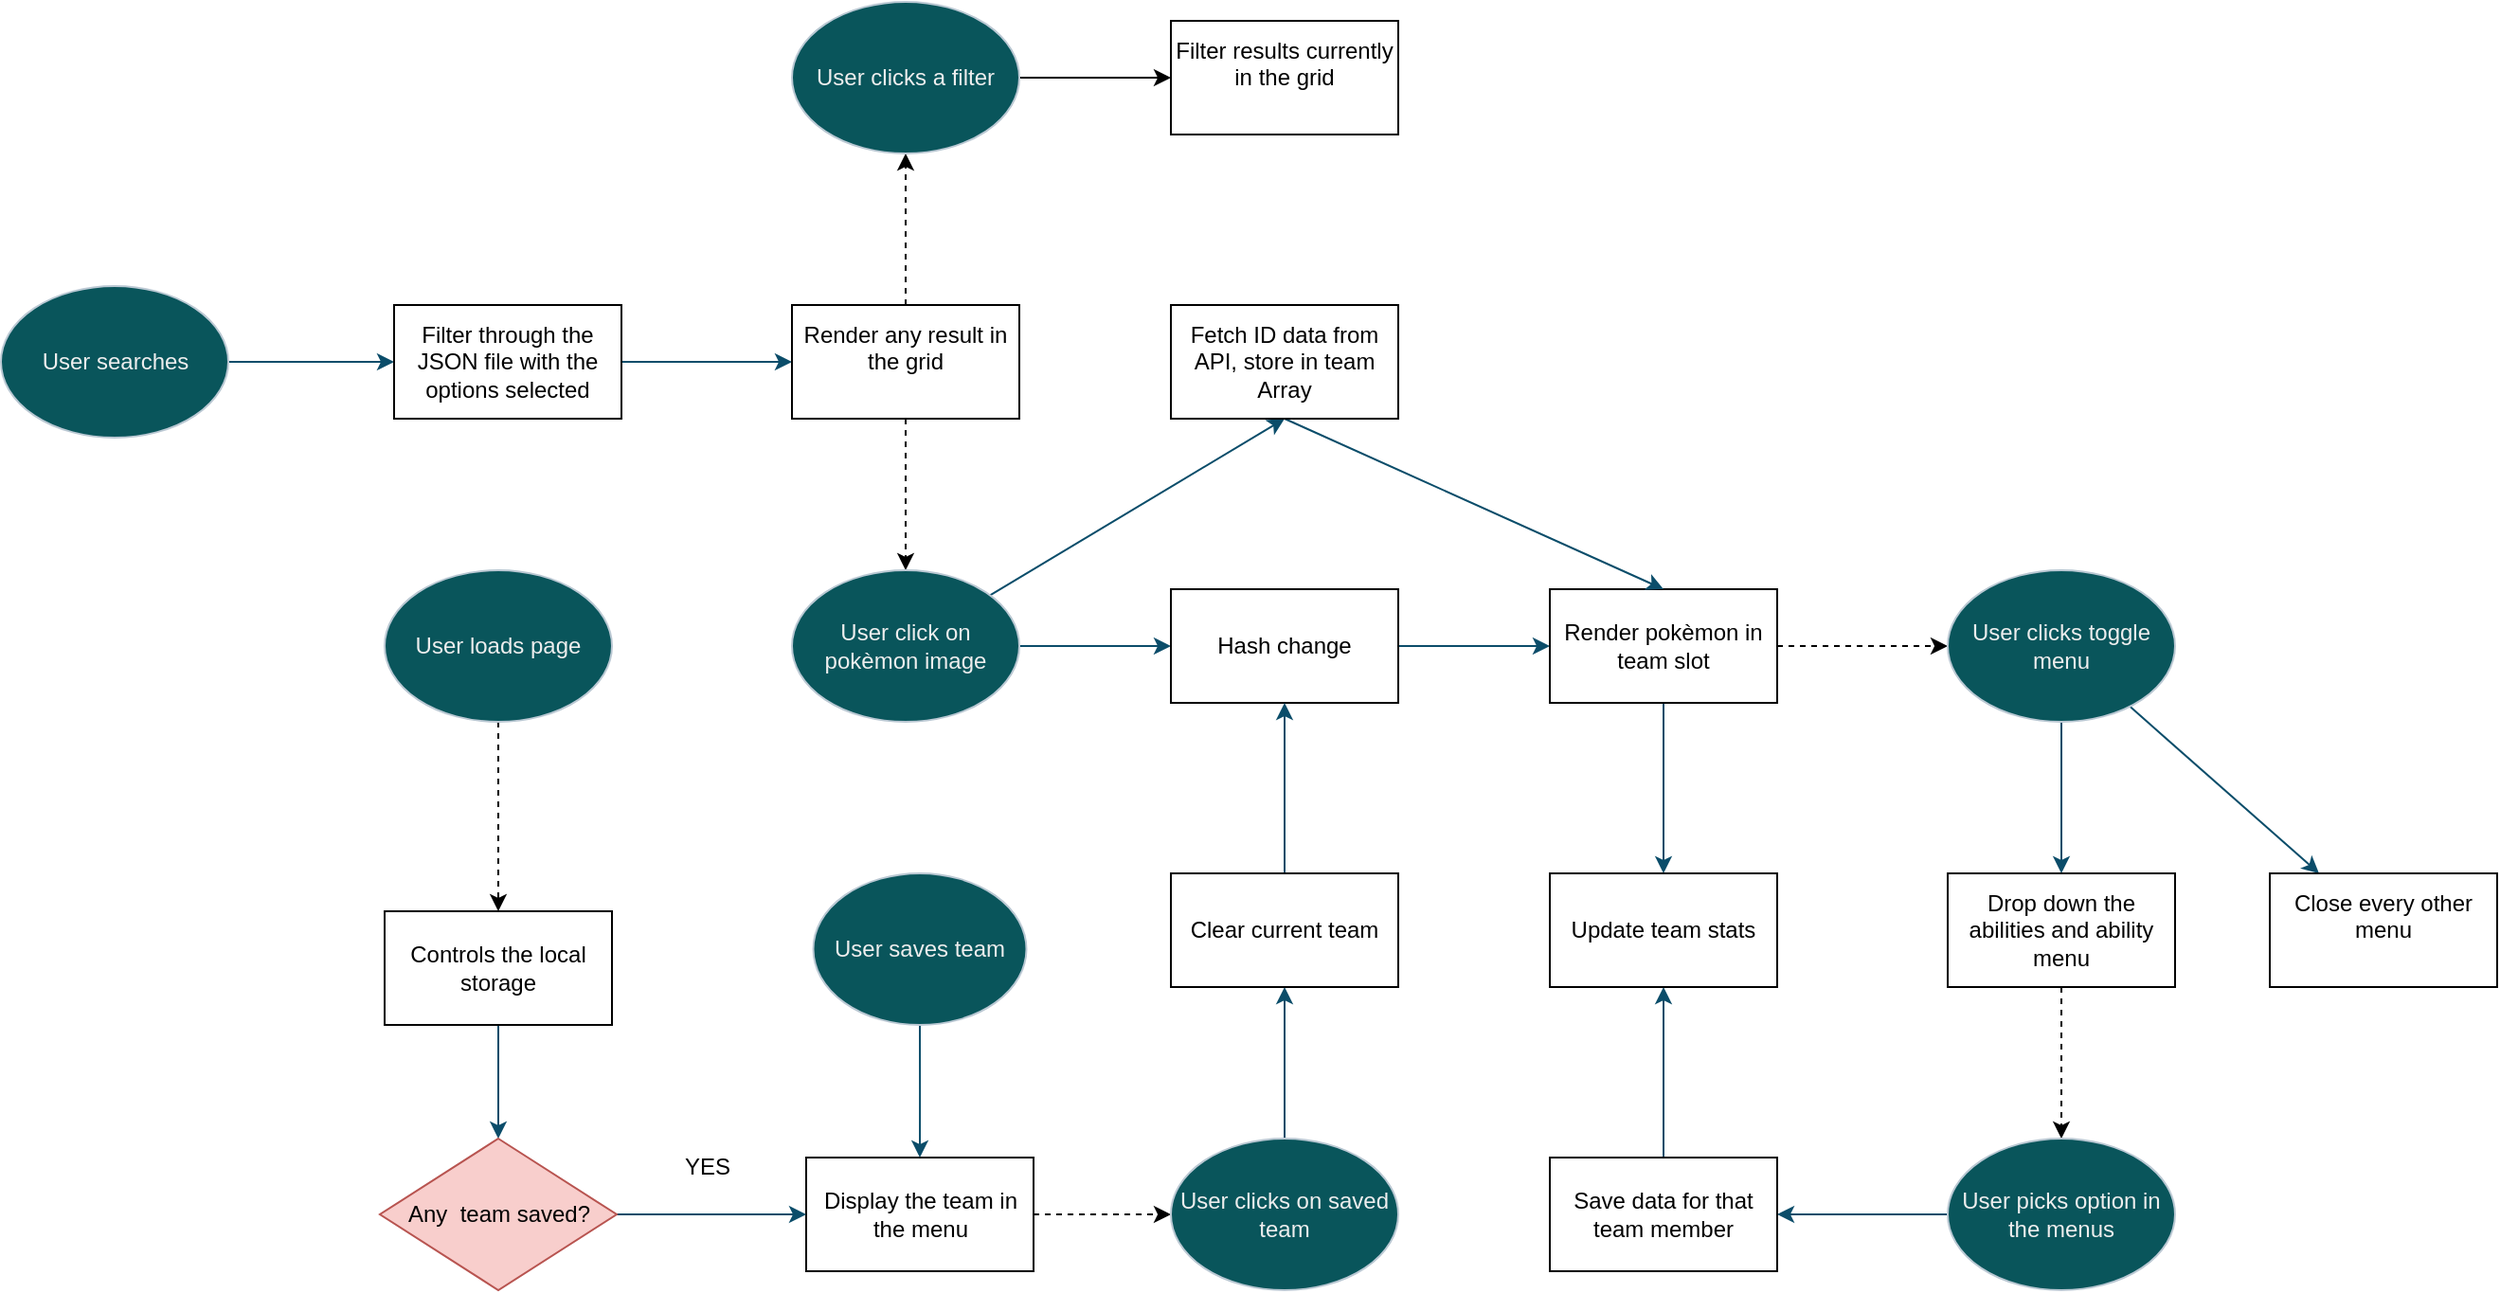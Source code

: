 <mxfile version="22.1.3" type="github">
  <diagram name="Page-1" id="rYdDGImrDMxGd8mSZ47h">
    <mxGraphModel dx="926" dy="505" grid="1" gridSize="10" guides="1" tooltips="1" connect="1" arrows="1" fold="1" page="1" pageScale="3" pageWidth="850" pageHeight="1100" background="#ffffff" math="0" shadow="0">
      <root>
        <mxCell id="0" />
        <mxCell id="1" parent="0" />
        <mxCell id="yEequeTz_SvXcqr1y5Tv-57" value="" style="edgeStyle=orthogonalEdgeStyle;rounded=0;orthogonalLoop=1;jettySize=auto;html=1;strokeColor=#000000;dashed=1;" parent="1" source="yEequeTz_SvXcqr1y5Tv-2" target="yEequeTz_SvXcqr1y5Tv-3" edge="1">
          <mxGeometry relative="1" as="geometry" />
        </mxCell>
        <mxCell id="yEequeTz_SvXcqr1y5Tv-2" value="User loads page" style="ellipse;whiteSpace=wrap;html=1;rounded=1;labelBackgroundColor=none;fillColor=#09555B;strokeColor=#BAC8D3;fontColor=#EEEEEE;" parent="1" vertex="1">
          <mxGeometry x="655" y="480" width="120" height="80" as="geometry" />
        </mxCell>
        <mxCell id="yEequeTz_SvXcqr1y5Tv-56" value="" style="edgeStyle=orthogonalEdgeStyle;rounded=0;orthogonalLoop=1;jettySize=auto;html=1;strokeColor=#0B4D6A;" parent="1" source="yEequeTz_SvXcqr1y5Tv-3" target="yEequeTz_SvXcqr1y5Tv-6" edge="1">
          <mxGeometry relative="1" as="geometry" />
        </mxCell>
        <mxCell id="yEequeTz_SvXcqr1y5Tv-3" value="Controls the local storage" style="rounded=0;whiteSpace=wrap;html=1;" parent="1" vertex="1">
          <mxGeometry x="655" y="660" width="120" height="60" as="geometry" />
        </mxCell>
        <mxCell id="yEequeTz_SvXcqr1y5Tv-44" value="" style="edgeStyle=orthogonalEdgeStyle;rounded=0;orthogonalLoop=1;jettySize=auto;html=1;strokeColor=#000000;dashed=1;" parent="1" source="yEequeTz_SvXcqr1y5Tv-5" target="yEequeTz_SvXcqr1y5Tv-37" edge="1">
          <mxGeometry relative="1" as="geometry" />
        </mxCell>
        <mxCell id="yEequeTz_SvXcqr1y5Tv-5" value="Display the team in the menu" style="rounded=0;whiteSpace=wrap;html=1;" parent="1" vertex="1">
          <mxGeometry x="877.5" y="790" width="120" height="60" as="geometry" />
        </mxCell>
        <mxCell id="yEequeTz_SvXcqr1y5Tv-60" value="" style="edgeStyle=orthogonalEdgeStyle;rounded=0;orthogonalLoop=1;jettySize=auto;html=1;strokeColor=#0B4D6A;" parent="1" source="yEequeTz_SvXcqr1y5Tv-6" target="yEequeTz_SvXcqr1y5Tv-5" edge="1">
          <mxGeometry relative="1" as="geometry" />
        </mxCell>
        <mxCell id="yEequeTz_SvXcqr1y5Tv-6" value="Any&amp;nbsp; team saved?" style="rhombus;whiteSpace=wrap;html=1;strokeColor=#b85450;fillColor=#f8cecc;" parent="1" vertex="1">
          <mxGeometry x="652.5" y="780" width="125" height="80" as="geometry" />
        </mxCell>
        <mxCell id="yEequeTz_SvXcqr1y5Tv-12" value="" style="edgeStyle=orthogonalEdgeStyle;rounded=0;orthogonalLoop=1;jettySize=auto;html=1;strokeColor=#0B4D6A;" parent="1" source="yEequeTz_SvXcqr1y5Tv-10" target="yEequeTz_SvXcqr1y5Tv-11" edge="1">
          <mxGeometry relative="1" as="geometry" />
        </mxCell>
        <mxCell id="yEequeTz_SvXcqr1y5Tv-10" value="User searches" style="ellipse;whiteSpace=wrap;html=1;rounded=1;labelBackgroundColor=none;fillColor=#09555B;strokeColor=#BAC8D3;fontColor=#EEEEEE;" parent="1" vertex="1">
          <mxGeometry x="452.5" y="330" width="120" height="80" as="geometry" />
        </mxCell>
        <mxCell id="yEequeTz_SvXcqr1y5Tv-14" value="" style="edgeStyle=orthogonalEdgeStyle;rounded=0;orthogonalLoop=1;jettySize=auto;html=1;strokeColor=#0B4D6A;" parent="1" source="yEequeTz_SvXcqr1y5Tv-11" target="yEequeTz_SvXcqr1y5Tv-13" edge="1">
          <mxGeometry relative="1" as="geometry" />
        </mxCell>
        <mxCell id="yEequeTz_SvXcqr1y5Tv-11" value="Filter through the JSON file with the options selected" style="rounded=0;whiteSpace=wrap;html=1;" parent="1" vertex="1">
          <mxGeometry x="660" y="340" width="120" height="60" as="geometry" />
        </mxCell>
        <mxCell id="yEequeTz_SvXcqr1y5Tv-22" value="" style="edgeStyle=orthogonalEdgeStyle;rounded=0;orthogonalLoop=1;jettySize=auto;html=1;strokeColor=default;dashed=1;" parent="1" source="yEequeTz_SvXcqr1y5Tv-13" target="yEequeTz_SvXcqr1y5Tv-15" edge="1">
          <mxGeometry relative="1" as="geometry" />
        </mxCell>
        <mxCell id="vrHftM1z1ddwdWK-KltD-4" value="" style="edgeStyle=orthogonalEdgeStyle;rounded=0;orthogonalLoop=1;jettySize=auto;html=1;dashed=1;" edge="1" parent="1" source="yEequeTz_SvXcqr1y5Tv-13" target="vrHftM1z1ddwdWK-KltD-3">
          <mxGeometry relative="1" as="geometry" />
        </mxCell>
        <mxCell id="yEequeTz_SvXcqr1y5Tv-13" value="&lt;div&gt;Render any result in the grid&lt;/div&gt;&lt;div&gt;&lt;br&gt;&lt;/div&gt;" style="rounded=0;whiteSpace=wrap;html=1;" parent="1" vertex="1">
          <mxGeometry x="870" y="340" width="120" height="60" as="geometry" />
        </mxCell>
        <mxCell id="yEequeTz_SvXcqr1y5Tv-17" value="" style="edgeStyle=orthogonalEdgeStyle;rounded=0;orthogonalLoop=1;jettySize=auto;html=1;strokeColor=#0B4D6A;" parent="1" source="yEequeTz_SvXcqr1y5Tv-15" target="yEequeTz_SvXcqr1y5Tv-16" edge="1">
          <mxGeometry relative="1" as="geometry" />
        </mxCell>
        <mxCell id="yEequeTz_SvXcqr1y5Tv-28" value="" style="rounded=0;orthogonalLoop=1;jettySize=auto;html=1;strokeColor=#0B4D6A;entryX=0.5;entryY=1;entryDx=0;entryDy=0;" parent="1" source="yEequeTz_SvXcqr1y5Tv-15" target="yEequeTz_SvXcqr1y5Tv-27" edge="1">
          <mxGeometry relative="1" as="geometry" />
        </mxCell>
        <mxCell id="yEequeTz_SvXcqr1y5Tv-15" value="User click on pokèmon image" style="ellipse;whiteSpace=wrap;html=1;rounded=1;labelBackgroundColor=none;fillColor=#09555B;strokeColor=#BAC8D3;fontColor=#EEEEEE;" parent="1" vertex="1">
          <mxGeometry x="870" y="480" width="120" height="80" as="geometry" />
        </mxCell>
        <mxCell id="yEequeTz_SvXcqr1y5Tv-19" value="" style="edgeStyle=orthogonalEdgeStyle;rounded=0;orthogonalLoop=1;jettySize=auto;html=1;strokeColor=#0B4D6A;" parent="1" source="yEequeTz_SvXcqr1y5Tv-16" target="yEequeTz_SvXcqr1y5Tv-18" edge="1">
          <mxGeometry relative="1" as="geometry" />
        </mxCell>
        <mxCell id="yEequeTz_SvXcqr1y5Tv-16" value="Hash change" style="rounded=0;whiteSpace=wrap;html=1;" parent="1" vertex="1">
          <mxGeometry x="1070" y="490" width="120" height="60" as="geometry" />
        </mxCell>
        <mxCell id="yEequeTz_SvXcqr1y5Tv-24" value="" style="edgeStyle=orthogonalEdgeStyle;rounded=0;orthogonalLoop=1;jettySize=auto;html=1;strokeColor=#000000;dashed=1;" parent="1" source="yEequeTz_SvXcqr1y5Tv-18" target="yEequeTz_SvXcqr1y5Tv-23" edge="1">
          <mxGeometry relative="1" as="geometry" />
        </mxCell>
        <mxCell id="yEequeTz_SvXcqr1y5Tv-61" value="" style="edgeStyle=orthogonalEdgeStyle;rounded=0;orthogonalLoop=1;jettySize=auto;html=1;strokeColor=#0B4D6A;" parent="1" source="yEequeTz_SvXcqr1y5Tv-18" target="yEequeTz_SvXcqr1y5Tv-41" edge="1">
          <mxGeometry relative="1" as="geometry" />
        </mxCell>
        <mxCell id="yEequeTz_SvXcqr1y5Tv-18" value="Render pokèmon in team slot" style="rounded=0;whiteSpace=wrap;html=1;" parent="1" vertex="1">
          <mxGeometry x="1270" y="490" width="120" height="60" as="geometry" />
        </mxCell>
        <mxCell id="yEequeTz_SvXcqr1y5Tv-26" value="" style="edgeStyle=orthogonalEdgeStyle;rounded=0;orthogonalLoop=1;jettySize=auto;html=1;strokeColor=#0B4D6A;" parent="1" source="yEequeTz_SvXcqr1y5Tv-23" target="yEequeTz_SvXcqr1y5Tv-25" edge="1">
          <mxGeometry relative="1" as="geometry" />
        </mxCell>
        <mxCell id="vrHftM1z1ddwdWK-KltD-2" value="" style="rounded=0;orthogonalLoop=1;jettySize=auto;html=1;strokeColor=#0B4D6A;" edge="1" parent="1" source="yEequeTz_SvXcqr1y5Tv-23" target="vrHftM1z1ddwdWK-KltD-1">
          <mxGeometry relative="1" as="geometry" />
        </mxCell>
        <mxCell id="yEequeTz_SvXcqr1y5Tv-23" value="User clicks toggle menu" style="ellipse;whiteSpace=wrap;html=1;rounded=1;labelBackgroundColor=none;fillColor=#09555B;strokeColor=#BAC8D3;fontColor=#EEEEEE;" parent="1" vertex="1">
          <mxGeometry x="1480" y="480" width="120" height="80" as="geometry" />
        </mxCell>
        <mxCell id="yEequeTz_SvXcqr1y5Tv-30" value="" style="edgeStyle=orthogonalEdgeStyle;rounded=0;orthogonalLoop=1;jettySize=auto;html=1;strokeColor=#000000;dashed=1;" parent="1" source="yEequeTz_SvXcqr1y5Tv-25" target="yEequeTz_SvXcqr1y5Tv-29" edge="1">
          <mxGeometry relative="1" as="geometry" />
        </mxCell>
        <mxCell id="yEequeTz_SvXcqr1y5Tv-25" value="Drop down the abilities and ability menu" style="rounded=0;whiteSpace=wrap;html=1;" parent="1" vertex="1">
          <mxGeometry x="1480" y="640" width="120" height="60" as="geometry" />
        </mxCell>
        <mxCell id="vrHftM1z1ddwdWK-KltD-7" value="" style="rounded=0;orthogonalLoop=1;jettySize=auto;html=1;strokeColor=#0B4D6A;exitX=0.5;exitY=1;exitDx=0;exitDy=0;entryX=0.5;entryY=0;entryDx=0;entryDy=0;" edge="1" parent="1" source="yEequeTz_SvXcqr1y5Tv-27" target="yEequeTz_SvXcqr1y5Tv-18">
          <mxGeometry relative="1" as="geometry" />
        </mxCell>
        <mxCell id="yEequeTz_SvXcqr1y5Tv-27" value="Fetch ID data from API, store in team Array" style="rounded=0;whiteSpace=wrap;html=1;" parent="1" vertex="1">
          <mxGeometry x="1070" y="340" width="120" height="60" as="geometry" />
        </mxCell>
        <mxCell id="yEequeTz_SvXcqr1y5Tv-32" value="" style="edgeStyle=orthogonalEdgeStyle;rounded=0;orthogonalLoop=1;jettySize=auto;html=1;strokeColor=#0B4D6A;" parent="1" source="yEequeTz_SvXcqr1y5Tv-29" target="yEequeTz_SvXcqr1y5Tv-31" edge="1">
          <mxGeometry relative="1" as="geometry" />
        </mxCell>
        <mxCell id="yEequeTz_SvXcqr1y5Tv-29" value="User picks option in the menus" style="ellipse;whiteSpace=wrap;html=1;rounded=1;labelBackgroundColor=none;fillColor=#09555B;strokeColor=#BAC8D3;fontColor=#EEEEEE;" parent="1" vertex="1">
          <mxGeometry x="1480" y="780" width="120" height="80" as="geometry" />
        </mxCell>
        <mxCell id="yEequeTz_SvXcqr1y5Tv-46" value="" style="edgeStyle=orthogonalEdgeStyle;rounded=0;orthogonalLoop=1;jettySize=auto;html=1;strokeColor=#0B4D6A;" parent="1" source="yEequeTz_SvXcqr1y5Tv-31" target="yEequeTz_SvXcqr1y5Tv-41" edge="1">
          <mxGeometry relative="1" as="geometry" />
        </mxCell>
        <mxCell id="yEequeTz_SvXcqr1y5Tv-31" value="Save data for that team member" style="rounded=0;whiteSpace=wrap;html=1;" parent="1" vertex="1">
          <mxGeometry x="1270" y="790" width="120" height="60" as="geometry" />
        </mxCell>
        <mxCell id="yEequeTz_SvXcqr1y5Tv-34" value="" style="edgeStyle=orthogonalEdgeStyle;rounded=0;orthogonalLoop=1;jettySize=auto;html=1;strokeColor=#0B4D6A;" parent="1" source="yEequeTz_SvXcqr1y5Tv-33" target="yEequeTz_SvXcqr1y5Tv-5" edge="1">
          <mxGeometry relative="1" as="geometry" />
        </mxCell>
        <mxCell id="yEequeTz_SvXcqr1y5Tv-33" value="User saves team" style="ellipse;whiteSpace=wrap;html=1;rounded=1;labelBackgroundColor=none;fillColor=#09555B;strokeColor=#BAC8D3;fontColor=#EEEEEE;" parent="1" vertex="1">
          <mxGeometry x="881.25" y="640" width="112.5" height="80" as="geometry" />
        </mxCell>
        <mxCell id="yEequeTz_SvXcqr1y5Tv-48" value="" style="edgeStyle=orthogonalEdgeStyle;rounded=0;orthogonalLoop=1;jettySize=auto;html=1;strokeColor=#0B4D6A;" parent="1" source="yEequeTz_SvXcqr1y5Tv-37" target="yEequeTz_SvXcqr1y5Tv-39" edge="1">
          <mxGeometry relative="1" as="geometry" />
        </mxCell>
        <mxCell id="yEequeTz_SvXcqr1y5Tv-37" value="User clicks on saved team" style="ellipse;whiteSpace=wrap;html=1;rounded=1;labelBackgroundColor=none;fillColor=#09555B;strokeColor=#BAC8D3;fontColor=#EEEEEE;" parent="1" vertex="1">
          <mxGeometry x="1070" y="780" width="120" height="80" as="geometry" />
        </mxCell>
        <mxCell id="yEequeTz_SvXcqr1y5Tv-53" value="" style="edgeStyle=orthogonalEdgeStyle;rounded=0;orthogonalLoop=1;jettySize=auto;html=1;strokeColor=#0B4D6A;" parent="1" source="yEequeTz_SvXcqr1y5Tv-39" target="yEequeTz_SvXcqr1y5Tv-16" edge="1">
          <mxGeometry relative="1" as="geometry" />
        </mxCell>
        <mxCell id="yEequeTz_SvXcqr1y5Tv-39" value="Clear current team" style="rounded=0;whiteSpace=wrap;html=1;" parent="1" vertex="1">
          <mxGeometry x="1070" y="640" width="120" height="60" as="geometry" />
        </mxCell>
        <mxCell id="yEequeTz_SvXcqr1y5Tv-41" value="Update team stats" style="rounded=0;whiteSpace=wrap;html=1;" parent="1" vertex="1">
          <mxGeometry x="1270" y="640" width="120" height="60" as="geometry" />
        </mxCell>
        <mxCell id="yEequeTz_SvXcqr1y5Tv-9" value="YES" style="text;html=1;align=center;verticalAlign=middle;resizable=0;points=[];autosize=1;strokeColor=none;fillColor=none;fontColor=#000;" parent="1" vertex="1">
          <mxGeometry x="800" y="780" width="50" height="30" as="geometry" />
        </mxCell>
        <mxCell id="vrHftM1z1ddwdWK-KltD-1" value="&lt;div&gt;Close every other menu&lt;/div&gt;&lt;div&gt;&lt;br&gt;&lt;/div&gt;" style="rounded=0;whiteSpace=wrap;html=1;" vertex="1" parent="1">
          <mxGeometry x="1650" y="640" width="120" height="60" as="geometry" />
        </mxCell>
        <mxCell id="vrHftM1z1ddwdWK-KltD-6" value="" style="edgeStyle=orthogonalEdgeStyle;rounded=0;orthogonalLoop=1;jettySize=auto;html=1;" edge="1" parent="1" source="vrHftM1z1ddwdWK-KltD-3" target="vrHftM1z1ddwdWK-KltD-5">
          <mxGeometry relative="1" as="geometry" />
        </mxCell>
        <mxCell id="vrHftM1z1ddwdWK-KltD-3" value="User clicks a filter" style="ellipse;whiteSpace=wrap;html=1;rounded=1;labelBackgroundColor=none;fillColor=#09555B;strokeColor=#BAC8D3;fontColor=#EEEEEE;" vertex="1" parent="1">
          <mxGeometry x="870" y="180" width="120" height="80" as="geometry" />
        </mxCell>
        <mxCell id="vrHftM1z1ddwdWK-KltD-5" value="&lt;div&gt;Filter results currently in the grid&lt;/div&gt;&lt;div&gt;&lt;br&gt;&lt;/div&gt;" style="rounded=0;whiteSpace=wrap;html=1;" vertex="1" parent="1">
          <mxGeometry x="1070" y="190" width="120" height="60" as="geometry" />
        </mxCell>
      </root>
    </mxGraphModel>
  </diagram>
</mxfile>
